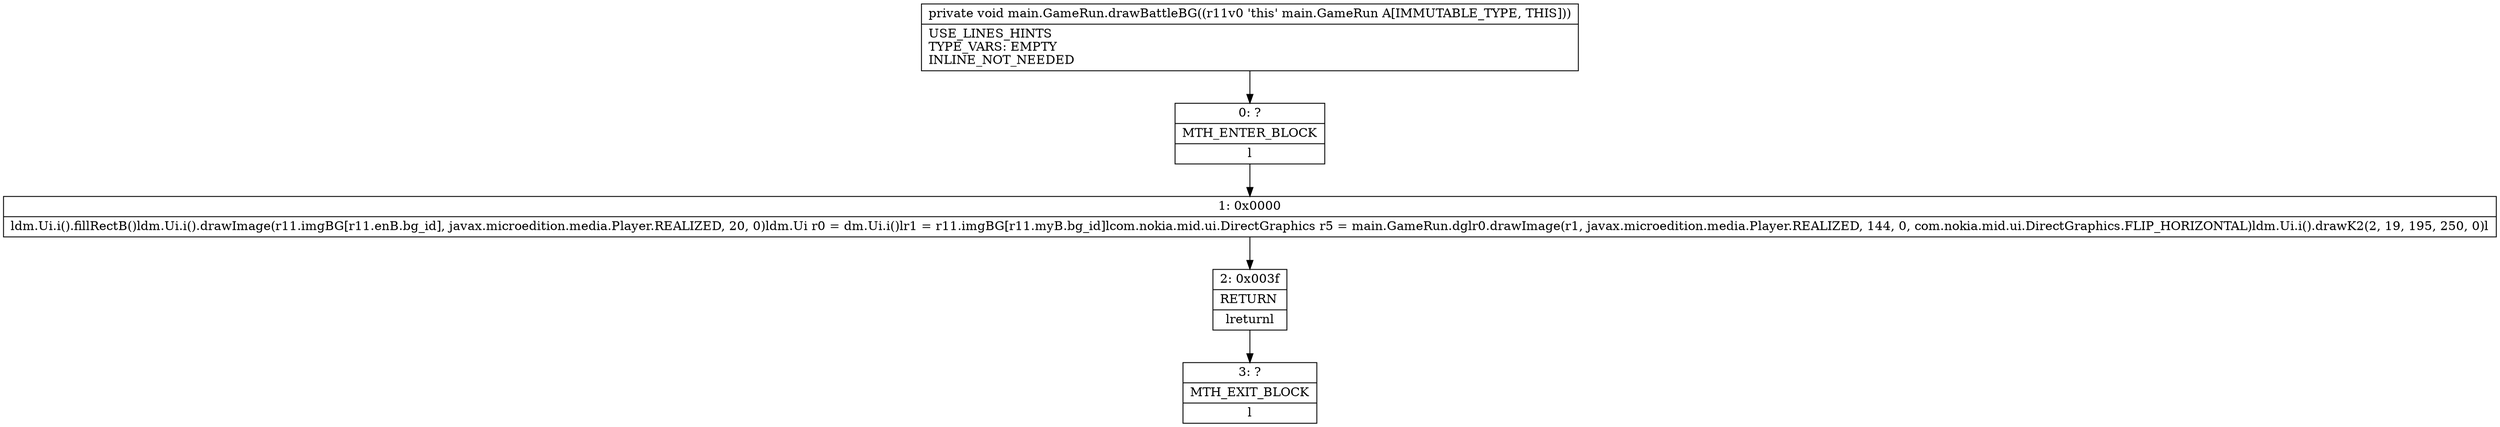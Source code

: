 digraph "CFG formain.GameRun.drawBattleBG()V" {
Node_0 [shape=record,label="{0\:\ ?|MTH_ENTER_BLOCK\l|l}"];
Node_1 [shape=record,label="{1\:\ 0x0000|ldm.Ui.i().fillRectB()ldm.Ui.i().drawImage(r11.imgBG[r11.enB.bg_id], javax.microedition.media.Player.REALIZED, 20, 0)ldm.Ui r0 = dm.Ui.i()lr1 = r11.imgBG[r11.myB.bg_id]lcom.nokia.mid.ui.DirectGraphics r5 = main.GameRun.dglr0.drawImage(r1, javax.microedition.media.Player.REALIZED, 144, 0, com.nokia.mid.ui.DirectGraphics.FLIP_HORIZONTAL)ldm.Ui.i().drawK2(2, 19, 195, 250, 0)l}"];
Node_2 [shape=record,label="{2\:\ 0x003f|RETURN\l|lreturnl}"];
Node_3 [shape=record,label="{3\:\ ?|MTH_EXIT_BLOCK\l|l}"];
MethodNode[shape=record,label="{private void main.GameRun.drawBattleBG((r11v0 'this' main.GameRun A[IMMUTABLE_TYPE, THIS]))  | USE_LINES_HINTS\lTYPE_VARS: EMPTY\lINLINE_NOT_NEEDED\l}"];
MethodNode -> Node_0;
Node_0 -> Node_1;
Node_1 -> Node_2;
Node_2 -> Node_3;
}

